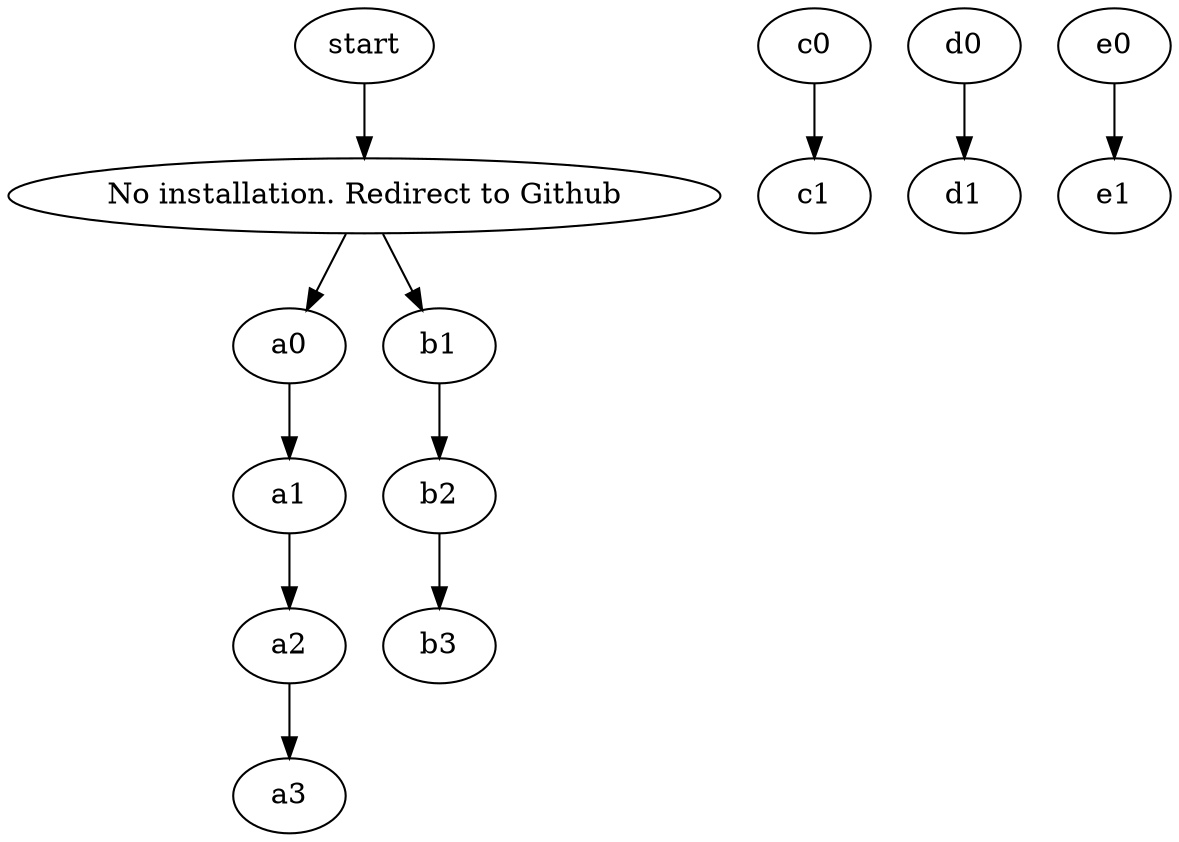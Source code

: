 digraph G {
  subgraph github {
    label = "Github";
    style=filled;
    color=lightgrey;
    a0 -> a1 -> a2 -> a3;
  }
  subgraph capta {
    label = "Capta";
    color=lightgrey;
    style=filled;
    b0 -> b1 -> b2 -> b3;
  }
  subgraph capta_webhook {
    label = "Capta Webhook";
    color=lightgrey;
    style=filled;
    c0 -> c1;
  }
  subgraph db {
    label = "Database";
    color=lightgrey;
    style=filled;
    d0 -> d1;
  }
  subgraph s3 {
    label="S3";
    color=lightgrey;
    style=filled;
    e0 -> e1;
  }
  
  b0 [label="No installation. Redirect to Github"];

  start -> b0;
  b0 -> a0;
}

